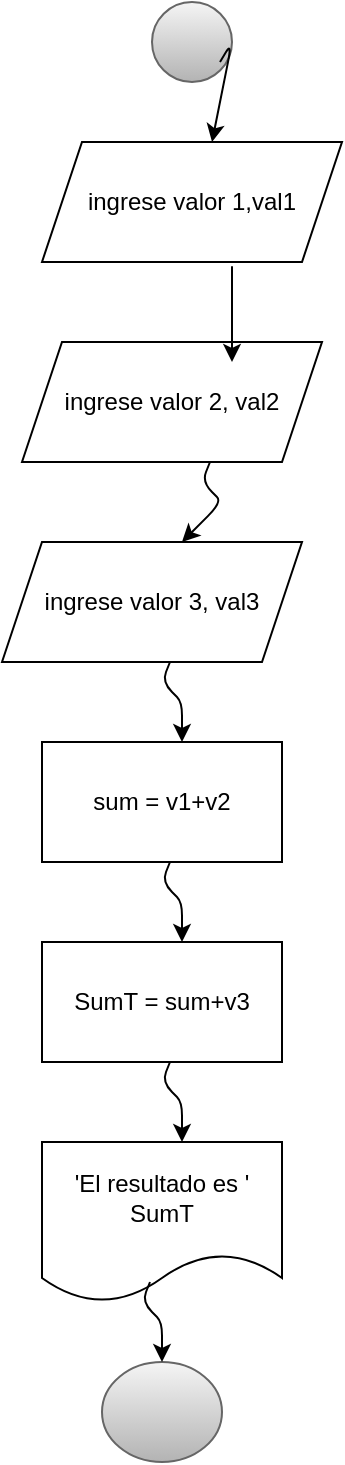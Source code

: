 <mxfile version="13.6.5" type="github">
  <diagram id="aUZWiHlXxLkIzZNt70Mw" name="Page-1">
    <mxGraphModel dx="1240" dy="691" grid="1" gridSize="10" guides="1" tooltips="1" connect="1" arrows="1" fold="1" page="1" pageScale="1" pageWidth="827" pageHeight="1169" math="0" shadow="0">
      <root>
        <mxCell id="0" />
        <mxCell id="1" parent="0" />
        <mxCell id="7L_O6OX4Gsa9qqvNu3Mx-1" value="" style="ellipse;whiteSpace=wrap;html=1;aspect=fixed;gradientColor=#b3b3b3;fillColor=#f5f5f5;strokeColor=#666666;" parent="1" vertex="1">
          <mxGeometry x="225" y="130" width="40" height="40" as="geometry" />
        </mxCell>
        <mxCell id="7L_O6OX4Gsa9qqvNu3Mx-2" value="ingrese valor 1,val1" style="shape=parallelogram;perimeter=parallelogramPerimeter;whiteSpace=wrap;html=1;fixedSize=1;" parent="1" vertex="1">
          <mxGeometry x="170" y="200" width="150" height="60" as="geometry" />
        </mxCell>
        <mxCell id="7L_O6OX4Gsa9qqvNu3Mx-3" value="ingrese valor 2, val2" style="shape=parallelogram;perimeter=parallelogramPerimeter;whiteSpace=wrap;html=1;fixedSize=1;" parent="1" vertex="1">
          <mxGeometry x="160" y="300" width="150" height="60" as="geometry" />
        </mxCell>
        <mxCell id="7L_O6OX4Gsa9qqvNu3Mx-4" value="sum = v1+v2" style="rounded=0;whiteSpace=wrap;html=1;" parent="1" vertex="1">
          <mxGeometry x="170" y="500" width="120" height="60" as="geometry" />
        </mxCell>
        <mxCell id="7L_O6OX4Gsa9qqvNu3Mx-5" value="&#39;El resultado es &#39; SumT" style="shape=document;whiteSpace=wrap;html=1;boundedLbl=1;" parent="1" vertex="1">
          <mxGeometry x="170" y="700" width="120" height="80" as="geometry" />
        </mxCell>
        <mxCell id="7L_O6OX4Gsa9qqvNu3Mx-6" value="" style="ellipse;whiteSpace=wrap;html=1;gradientColor=#b3b3b3;fillColor=#f5f5f5;strokeColor=#666666;" parent="1" vertex="1">
          <mxGeometry x="200" y="810" width="60" height="50" as="geometry" />
        </mxCell>
        <mxCell id="7L_O6OX4Gsa9qqvNu3Mx-8" value="" style="endArrow=classic;html=1;" parent="1" edge="1">
          <mxGeometry width="50" height="50" relative="1" as="geometry">
            <mxPoint x="259" y="160" as="sourcePoint" />
            <mxPoint x="255" y="200" as="targetPoint" />
            <Array as="points">
              <mxPoint x="265" y="150" />
            </Array>
          </mxGeometry>
        </mxCell>
        <mxCell id="7L_O6OX4Gsa9qqvNu3Mx-9" value="" style="endArrow=classic;html=1;" parent="1" edge="1">
          <mxGeometry width="50" height="50" relative="1" as="geometry">
            <mxPoint x="265" y="270" as="sourcePoint" />
            <mxPoint x="265" y="310" as="targetPoint" />
            <Array as="points">
              <mxPoint x="265" y="260" />
              <mxPoint x="265" y="270" />
              <mxPoint x="265" y="290" />
            </Array>
          </mxGeometry>
        </mxCell>
        <mxCell id="7L_O6OX4Gsa9qqvNu3Mx-10" value="" style="endArrow=classic;html=1;" parent="1" edge="1">
          <mxGeometry width="50" height="50" relative="1" as="geometry">
            <mxPoint x="254" y="360" as="sourcePoint" />
            <mxPoint x="240" y="400" as="targetPoint" />
            <Array as="points">
              <mxPoint x="250" y="370" />
              <mxPoint x="260" y="380" />
            </Array>
          </mxGeometry>
        </mxCell>
        <mxCell id="7L_O6OX4Gsa9qqvNu3Mx-11" value="" style="endArrow=classic;html=1;entryX=0.75;entryY=0;entryDx=0;entryDy=0;" parent="1" edge="1">
          <mxGeometry width="50" height="50" relative="1" as="geometry">
            <mxPoint x="234" y="460" as="sourcePoint" />
            <mxPoint x="240" y="500" as="targetPoint" />
            <Array as="points">
              <mxPoint x="230" y="470" />
              <mxPoint x="240" y="480" />
            </Array>
          </mxGeometry>
        </mxCell>
        <mxCell id="7L_O6OX4Gsa9qqvNu3Mx-12" value="" style="endArrow=classic;html=1;entryX=0.75;entryY=0;entryDx=0;entryDy=0;" parent="1" edge="1">
          <mxGeometry width="50" height="50" relative="1" as="geometry">
            <mxPoint x="234" y="560" as="sourcePoint" />
            <mxPoint x="240" y="600" as="targetPoint" />
            <Array as="points">
              <mxPoint x="230" y="570" />
              <mxPoint x="240" y="580" />
            </Array>
          </mxGeometry>
        </mxCell>
        <mxCell id="SZpnvJhJfX7f4x37qtiE-1" value="ingrese valor 3, val3" style="shape=parallelogram;perimeter=parallelogramPerimeter;whiteSpace=wrap;html=1;fixedSize=1;" vertex="1" parent="1">
          <mxGeometry x="150" y="400" width="150" height="60" as="geometry" />
        </mxCell>
        <mxCell id="SZpnvJhJfX7f4x37qtiE-2" value="SumT = sum+v3" style="rounded=0;whiteSpace=wrap;html=1;" vertex="1" parent="1">
          <mxGeometry x="170" y="600" width="120" height="60" as="geometry" />
        </mxCell>
        <mxCell id="SZpnvJhJfX7f4x37qtiE-3" value="" style="endArrow=classic;html=1;entryX=0.75;entryY=0;entryDx=0;entryDy=0;" edge="1" parent="1">
          <mxGeometry width="50" height="50" relative="1" as="geometry">
            <mxPoint x="224" y="770" as="sourcePoint" />
            <mxPoint x="230" y="810" as="targetPoint" />
            <Array as="points">
              <mxPoint x="220" y="780" />
              <mxPoint x="230" y="790" />
            </Array>
          </mxGeometry>
        </mxCell>
        <mxCell id="SZpnvJhJfX7f4x37qtiE-4" value="" style="endArrow=classic;html=1;entryX=0.75;entryY=0;entryDx=0;entryDy=0;" edge="1" parent="1">
          <mxGeometry width="50" height="50" relative="1" as="geometry">
            <mxPoint x="234" y="660" as="sourcePoint" />
            <mxPoint x="240" y="700" as="targetPoint" />
            <Array as="points">
              <mxPoint x="230" y="670" />
              <mxPoint x="240" y="680" />
            </Array>
          </mxGeometry>
        </mxCell>
      </root>
    </mxGraphModel>
  </diagram>
</mxfile>

